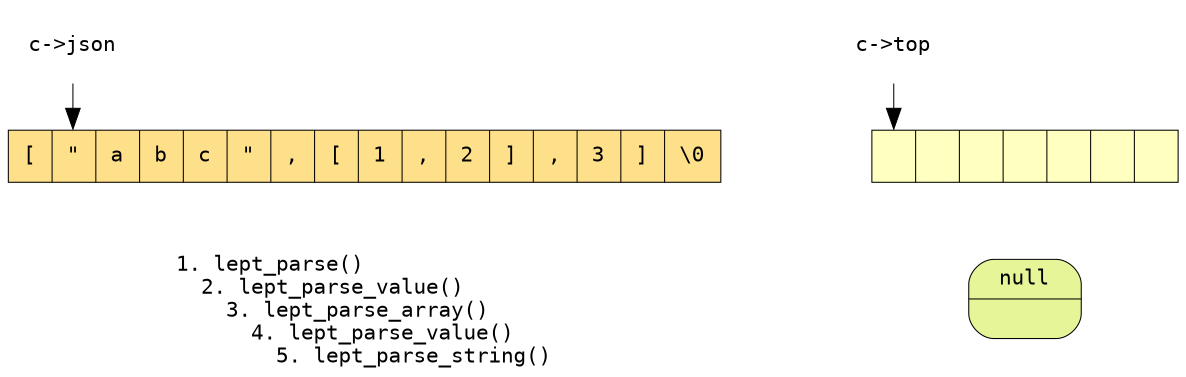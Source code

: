 digraph {
    rankdir=TB
    compound=true
    fontname="Inconsolata, Consolas"
    fontsize=10
    margin="0,0"
    ranksep=0.3
    nodesep=1
    penwidth=0.5
    
    node [fontname="Inconsolata, Consolas", fontsize=10, penwidth=0.5, colorscheme=spectral7]
    edge [fontname="Inconsolata, Consolas", fontsize=10, penwidth=0.5]

    {
        node [shape=record, style=filled, margin=0.1, height=0.3]
        json [fillcolor=3, label="[|<j>\"|a|b|c|\"|,|[|1|,|2|]|,|3|]|\\0"]
        stack [fillcolor=4, label="<t>| | | | | |"]
    }
    {
        node [shape=plaintext, margin=0]

        cjson [label="c->json"]
        ctop [label="c->top"]
        desc [style=solid,label="\l1. lept_parse()\l  2. lept_parse_value()\l    3. lept_parse_array()\l      4. lept_parse_value()\l        5. lept_parse_string()"]
    }
    {
        node [shape=Mrecord,style=filled]

        e [fillcolor=5,label="{null|}"]
    }

    cjson -> json:j
    ctop -> stack:t
    json -> desc [style=invis]
    stack -> e [style=invis]
 }